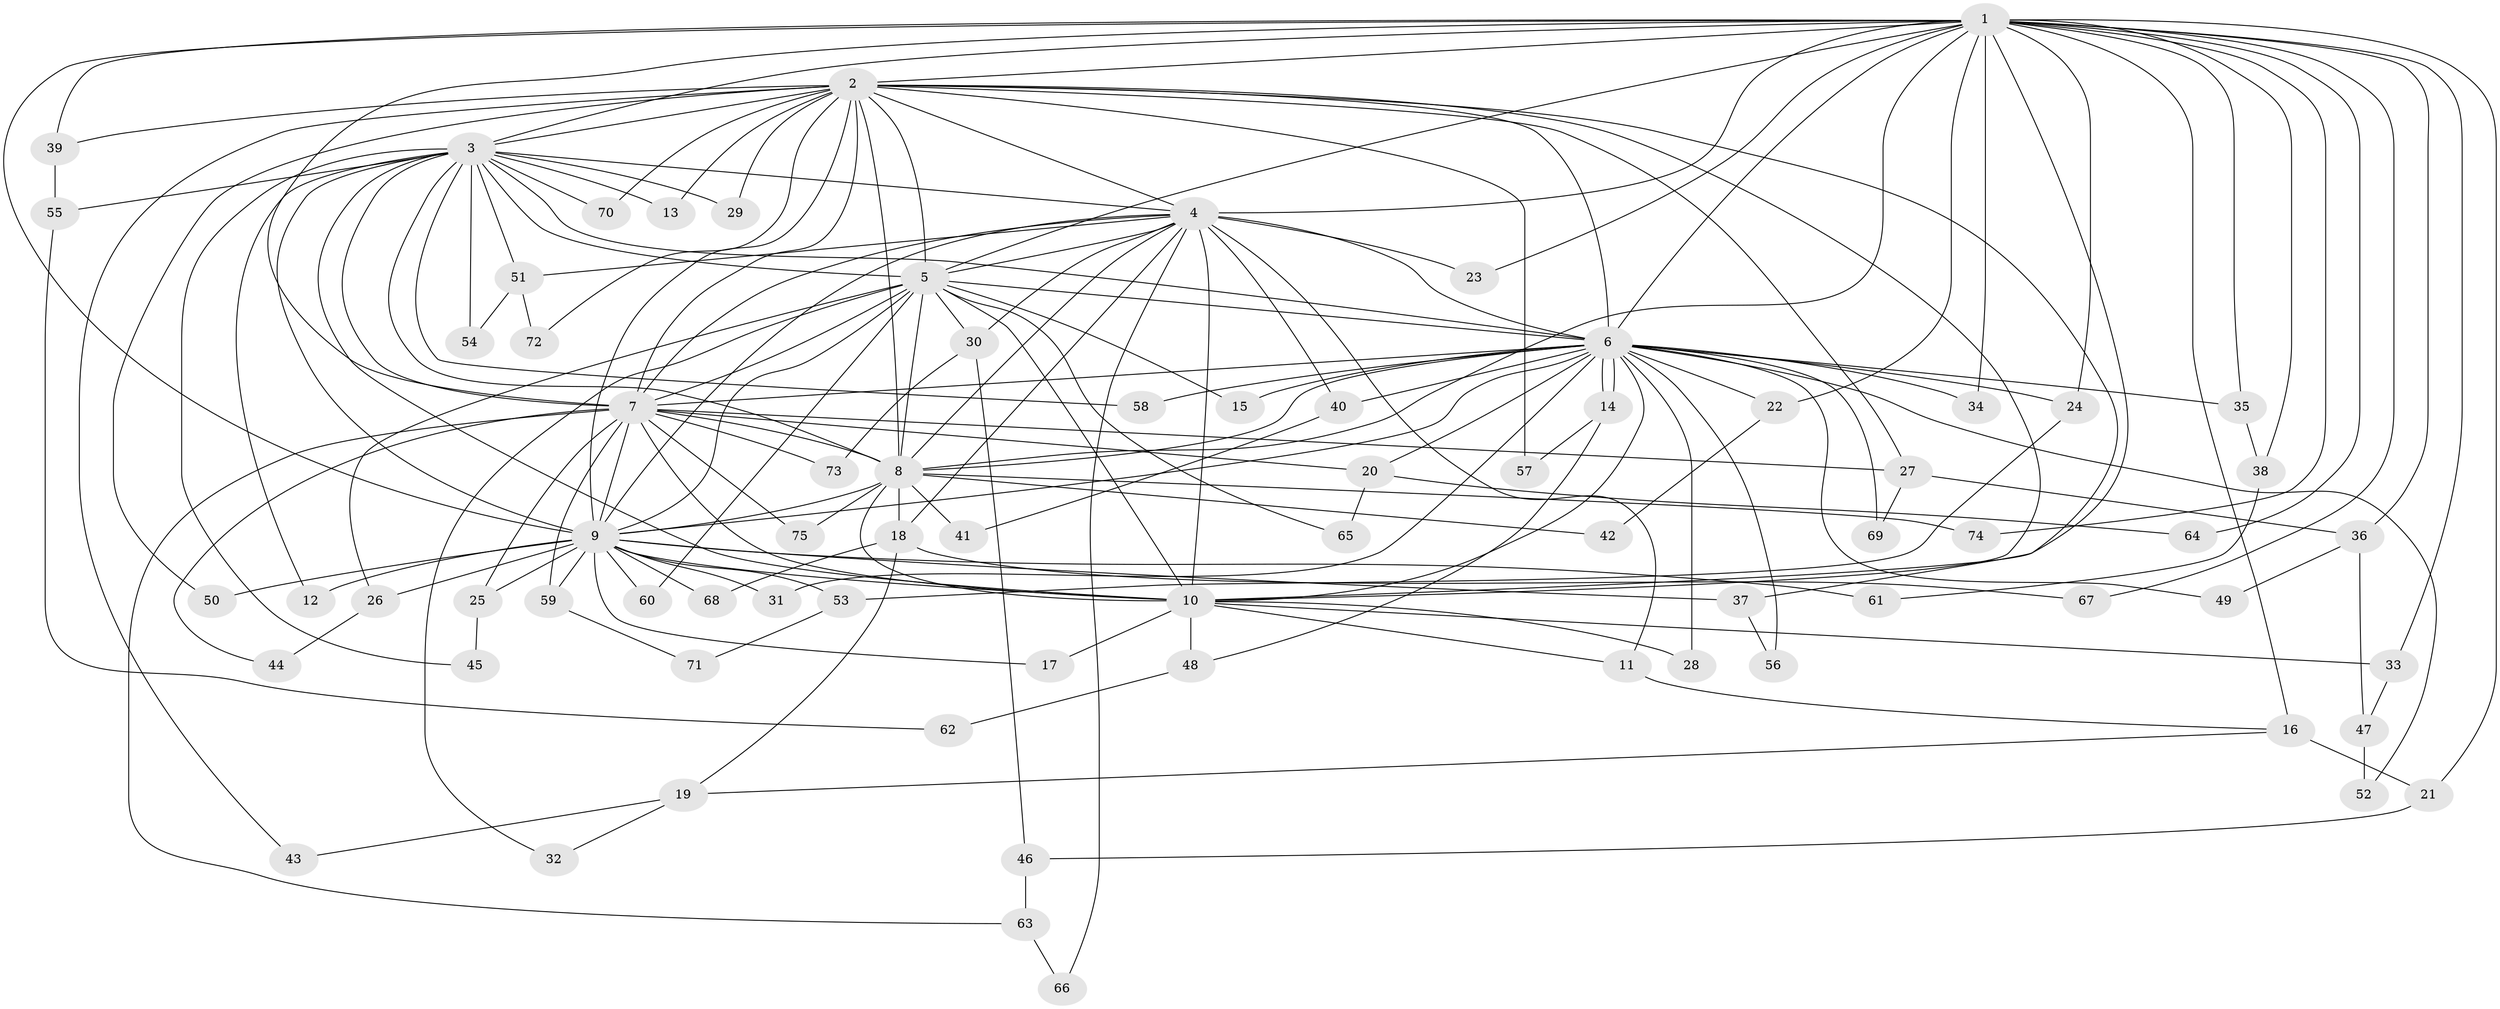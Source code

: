 // Generated by graph-tools (version 1.1) at 2025/49/03/09/25 03:49:33]
// undirected, 75 vertices, 175 edges
graph export_dot {
graph [start="1"]
  node [color=gray90,style=filled];
  1;
  2;
  3;
  4;
  5;
  6;
  7;
  8;
  9;
  10;
  11;
  12;
  13;
  14;
  15;
  16;
  17;
  18;
  19;
  20;
  21;
  22;
  23;
  24;
  25;
  26;
  27;
  28;
  29;
  30;
  31;
  32;
  33;
  34;
  35;
  36;
  37;
  38;
  39;
  40;
  41;
  42;
  43;
  44;
  45;
  46;
  47;
  48;
  49;
  50;
  51;
  52;
  53;
  54;
  55;
  56;
  57;
  58;
  59;
  60;
  61;
  62;
  63;
  64;
  65;
  66;
  67;
  68;
  69;
  70;
  71;
  72;
  73;
  74;
  75;
  1 -- 2;
  1 -- 3;
  1 -- 4;
  1 -- 5;
  1 -- 6;
  1 -- 7;
  1 -- 8;
  1 -- 9;
  1 -- 10;
  1 -- 16;
  1 -- 21;
  1 -- 22;
  1 -- 23;
  1 -- 24;
  1 -- 33;
  1 -- 34;
  1 -- 35;
  1 -- 36;
  1 -- 38;
  1 -- 39;
  1 -- 64;
  1 -- 67;
  1 -- 74;
  2 -- 3;
  2 -- 4;
  2 -- 5;
  2 -- 6;
  2 -- 7;
  2 -- 8;
  2 -- 9;
  2 -- 10;
  2 -- 13;
  2 -- 27;
  2 -- 29;
  2 -- 37;
  2 -- 39;
  2 -- 43;
  2 -- 50;
  2 -- 57;
  2 -- 70;
  2 -- 72;
  3 -- 4;
  3 -- 5;
  3 -- 6;
  3 -- 7;
  3 -- 8;
  3 -- 9;
  3 -- 10;
  3 -- 12;
  3 -- 13;
  3 -- 29;
  3 -- 45;
  3 -- 51;
  3 -- 54;
  3 -- 55;
  3 -- 58;
  3 -- 70;
  4 -- 5;
  4 -- 6;
  4 -- 7;
  4 -- 8;
  4 -- 9;
  4 -- 10;
  4 -- 11;
  4 -- 18;
  4 -- 23;
  4 -- 30;
  4 -- 40;
  4 -- 51;
  4 -- 66;
  5 -- 6;
  5 -- 7;
  5 -- 8;
  5 -- 9;
  5 -- 10;
  5 -- 15;
  5 -- 26;
  5 -- 30;
  5 -- 32;
  5 -- 60;
  5 -- 65;
  6 -- 7;
  6 -- 8;
  6 -- 9;
  6 -- 10;
  6 -- 14;
  6 -- 14;
  6 -- 15;
  6 -- 20;
  6 -- 22;
  6 -- 24;
  6 -- 28;
  6 -- 31;
  6 -- 34;
  6 -- 35;
  6 -- 40;
  6 -- 49;
  6 -- 52;
  6 -- 56;
  6 -- 58;
  6 -- 69;
  7 -- 8;
  7 -- 9;
  7 -- 10;
  7 -- 20;
  7 -- 25;
  7 -- 27;
  7 -- 44;
  7 -- 59;
  7 -- 63;
  7 -- 73;
  7 -- 75;
  8 -- 9;
  8 -- 10;
  8 -- 18;
  8 -- 41;
  8 -- 42;
  8 -- 74;
  8 -- 75;
  9 -- 10;
  9 -- 12;
  9 -- 17;
  9 -- 25;
  9 -- 26;
  9 -- 31;
  9 -- 37;
  9 -- 50;
  9 -- 53;
  9 -- 59;
  9 -- 60;
  9 -- 61;
  9 -- 68;
  10 -- 11;
  10 -- 17;
  10 -- 28;
  10 -- 33;
  10 -- 48;
  11 -- 16;
  14 -- 48;
  14 -- 57;
  16 -- 19;
  16 -- 21;
  18 -- 19;
  18 -- 67;
  18 -- 68;
  19 -- 32;
  19 -- 43;
  20 -- 64;
  20 -- 65;
  21 -- 46;
  22 -- 42;
  24 -- 53;
  25 -- 45;
  26 -- 44;
  27 -- 36;
  27 -- 69;
  30 -- 46;
  30 -- 73;
  33 -- 47;
  35 -- 38;
  36 -- 47;
  36 -- 49;
  37 -- 56;
  38 -- 61;
  39 -- 55;
  40 -- 41;
  46 -- 63;
  47 -- 52;
  48 -- 62;
  51 -- 54;
  51 -- 72;
  53 -- 71;
  55 -- 62;
  59 -- 71;
  63 -- 66;
}
